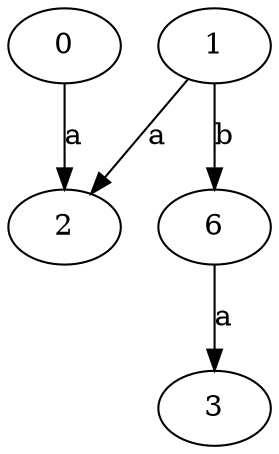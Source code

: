 strict digraph  {
0;
1;
2;
3;
6;
0 -> 2  [label=a];
1 -> 2  [label=a];
1 -> 6  [label=b];
6 -> 3  [label=a];
}
